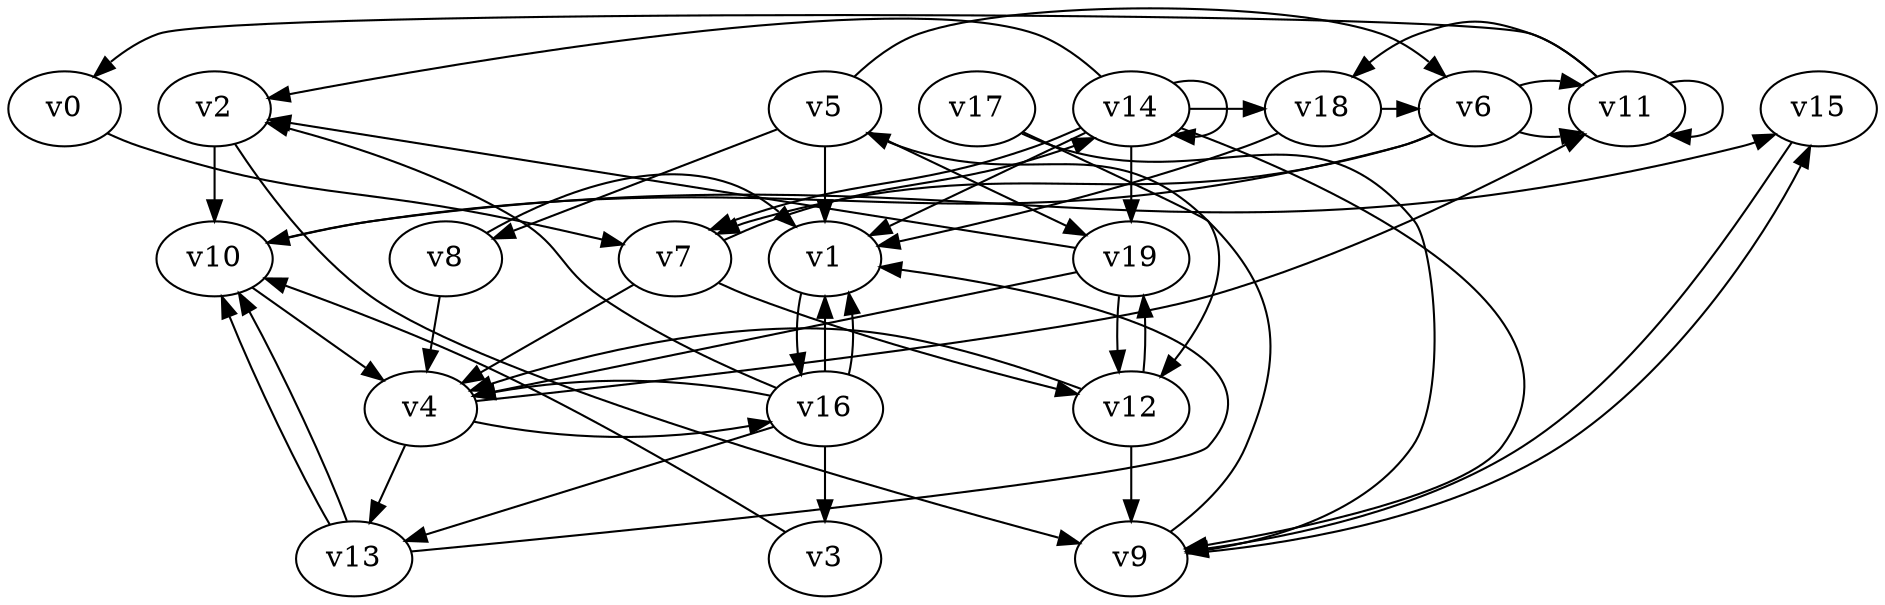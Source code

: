 // Benchmark game 16 - 20 vertices
digraph G {
    v0 [name="v0", player=0];
    v1 [name="v1", player=1];
    v2 [name="v2", player=0, target=1];
    v3 [name="v3", player=1];
    v4 [name="v4", player=0];
    v5 [name="v5", player=1];
    v6 [name="v6", player=0];
    v7 [name="v7", player=1];
    v8 [name="v8", player=0];
    v9 [name="v9", player=1];
    v10 [name="v10", player=1];
    v11 [name="v11", player=1, target=1];
    v12 [name="v12", player=1];
    v13 [name="v13", player=1, target=1];
    v14 [name="v14", player=0];
    v15 [name="v15", player=1];
    v16 [name="v16", player=0];
    v17 [name="v17", player=1];
    v18 [name="v18", player=0];
    v19 [name="v19", player=1];

    v0 -> v7 [constraint="time == 12"];
    v1 -> v16;
    v2 -> v9 [constraint="time >= 4"];
    v3 -> v10 [constraint="time >= 2"];
    v4 -> v16 [constraint="time % 6 == 4"];
    v5 -> v6 [constraint="time <= 16"];
    v6 -> v11 [constraint="time >= 14"];
    v7 -> v4;
    v8 -> v4;
    v9 -> v5 [constraint="time % 2 == 0"];
    v10 -> v15 [constraint="time == 18"];
    v11 -> v18 [constraint="time == 18"];
    v12 -> v19 [constraint="time == 20"];
    v13 -> v10;
    v14 -> v2 [constraint="time == 20"];
    v15 -> v9 [constraint="time >= 10"];
    v16 -> v1 [constraint="time == 2"];
    v17 -> v9 [constraint="time == 1"];
    v18 -> v1 [constraint="time == 9"];
    v19 -> v2 [constraint="time % 2 == 1"];
    v14 -> v18 [constraint="time % 2 == 1"];
    v18 -> v6 [constraint="time == 15"];
    v16 -> v4 [constraint="(time % 3 == 0) || (time % 5 == 2)"];
    v5 -> v1;
    v14 -> v14 [constraint="time % 6 == 1"];
    v11 -> v11 [constraint="time <= 17"];
    v13 -> v10 [constraint="time % 2 == 1"];
    v2 -> v10;
    v12 -> v9;
    v19 -> v4 [constraint="time == 18"];
    v4 -> v11 [constraint="time == 20"];
    v12 -> v4 [constraint="time % 2 == 1"];
    v17 -> v12 [constraint="time % 4 == 1"];
    v16 -> v2 [constraint="time % 5 == 4"];
    v11 -> v0 [constraint="time == 5"];
    v6 -> v10 [constraint="time <= 20"];
    v6 -> v7 [constraint="(time % 3 == 0) || (time % 5 == 2)"];
    v16 -> v1 [constraint="time % 6 == 1"];
    v19 -> v12;
    v5 -> v19 [constraint="time >= 3"];
    v14 -> v1 [constraint="time == 7"];
    v14 -> v19;
    v14 -> v7 [constraint="time % 4 == 3"];
    v6 -> v11 [constraint="time % 6 == 3"];
    v14 -> v9 [constraint="time >= 9"];
    v16 -> v13 [constraint="(time >= 10) && (time <= 17)"];
    v8 -> v1 [constraint="time % 4 == 0"];
    v16 -> v3;
    v5 -> v8 [constraint="time == 16"];
    v4 -> v13;
    v7 -> v14 [constraint="time <= 5"];
    v13 -> v1 [constraint="time == 11"];
    v7 -> v12 [constraint="(time % 2 == 1) || (time % 3 == 2)"];
    v10 -> v4;
    v9 -> v15 [constraint="time % 3 == 2"];
}

